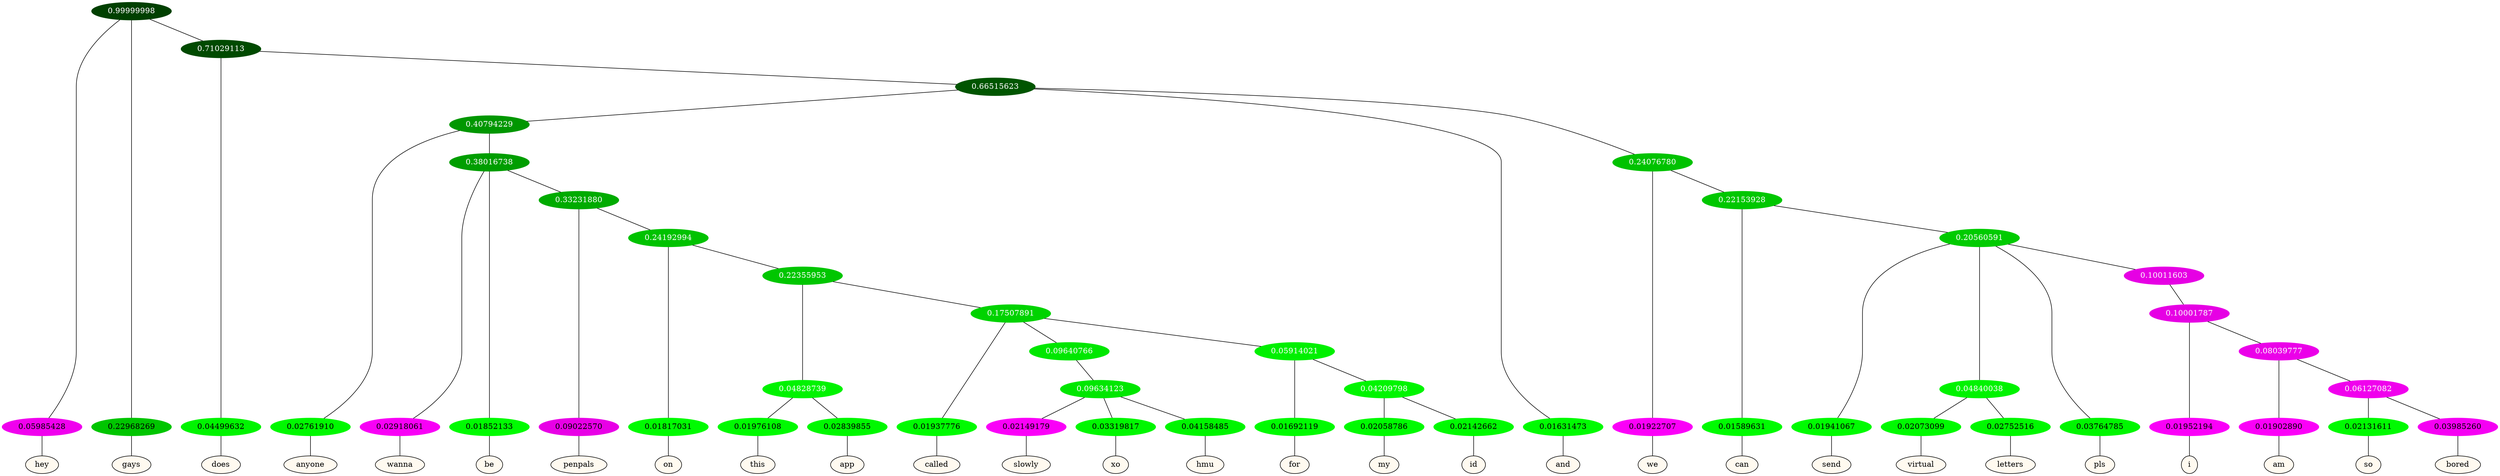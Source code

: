 graph {
	node [format=png height=0.15 nodesep=0.001 ordering=out overlap=prism overlap_scaling=0.01 ranksep=0.001 ratio=0.2 style=filled width=0.15]
	{
		rank=same
		a_w_1 [label=hey color=black fillcolor=floralwhite style="filled,solid"]
		a_w_2 [label=gays color=black fillcolor=floralwhite style="filled,solid"]
		a_w_4 [label=does color=black fillcolor=floralwhite style="filled,solid"]
		a_w_9 [label=anyone color=black fillcolor=floralwhite style="filled,solid"]
		a_w_13 [label=wanna color=black fillcolor=floralwhite style="filled,solid"]
		a_w_14 [label=be color=black fillcolor=floralwhite style="filled,solid"]
		a_w_18 [label=penpals color=black fillcolor=floralwhite style="filled,solid"]
		a_w_24 [label=on color=black fillcolor=floralwhite style="filled,solid"]
		a_w_33 [label=this color=black fillcolor=floralwhite style="filled,solid"]
		a_w_34 [label=app color=black fillcolor=floralwhite style="filled,solid"]
		a_w_35 [label=called color=black fillcolor=floralwhite style="filled,solid"]
		a_w_45 [label=slowly color=black fillcolor=floralwhite style="filled,solid"]
		a_w_46 [label=xo color=black fillcolor=floralwhite style="filled,solid"]
		a_w_47 [label=hmu color=black fillcolor=floralwhite style="filled,solid"]
		a_w_41 [label=for color=black fillcolor=floralwhite style="filled,solid"]
		a_w_48 [label=my color=black fillcolor=floralwhite style="filled,solid"]
		a_w_49 [label=id color=black fillcolor=floralwhite style="filled,solid"]
		a_w_7 [label=and color=black fillcolor=floralwhite style="filled,solid"]
		a_w_11 [label=we color=black fillcolor=floralwhite style="filled,solid"]
		a_w_16 [label=can color=black fillcolor=floralwhite style="filled,solid"]
		a_w_20 [label=send color=black fillcolor=floralwhite style="filled,solid"]
		a_w_26 [label=virtual color=black fillcolor=floralwhite style="filled,solid"]
		a_w_27 [label=letters color=black fillcolor=floralwhite style="filled,solid"]
		a_w_22 [label=pls color=black fillcolor=floralwhite style="filled,solid"]
		a_w_31 [label=i color=black fillcolor=floralwhite style="filled,solid"]
		a_w_38 [label=am color=black fillcolor=floralwhite style="filled,solid"]
		a_w_43 [label=so color=black fillcolor=floralwhite style="filled,solid"]
		a_w_44 [label=bored color=black fillcolor=floralwhite style="filled,solid"]
	}
	a_n_1 -- a_w_1
	a_n_2 -- a_w_2
	a_n_4 -- a_w_4
	a_n_9 -- a_w_9
	a_n_13 -- a_w_13
	a_n_14 -- a_w_14
	a_n_18 -- a_w_18
	a_n_24 -- a_w_24
	a_n_33 -- a_w_33
	a_n_34 -- a_w_34
	a_n_35 -- a_w_35
	a_n_45 -- a_w_45
	a_n_46 -- a_w_46
	a_n_47 -- a_w_47
	a_n_41 -- a_w_41
	a_n_48 -- a_w_48
	a_n_49 -- a_w_49
	a_n_7 -- a_w_7
	a_n_11 -- a_w_11
	a_n_16 -- a_w_16
	a_n_20 -- a_w_20
	a_n_26 -- a_w_26
	a_n_27 -- a_w_27
	a_n_22 -- a_w_22
	a_n_31 -- a_w_31
	a_n_38 -- a_w_38
	a_n_43 -- a_w_43
	a_n_44 -- a_w_44
	{
		rank=same
		a_n_1 [label=0.05985428 color="0.835 1.000 0.940" fontcolor=black]
		a_n_2 [label=0.22968269 color="0.334 1.000 0.770" fontcolor=black]
		a_n_4 [label=0.04499632 color="0.334 1.000 0.955" fontcolor=black]
		a_n_9 [label=0.02761910 color="0.334 1.000 0.972" fontcolor=black]
		a_n_13 [label=0.02918061 color="0.835 1.000 0.971" fontcolor=black]
		a_n_14 [label=0.01852133 color="0.334 1.000 0.981" fontcolor=black]
		a_n_18 [label=0.09022570 color="0.835 1.000 0.910" fontcolor=black]
		a_n_24 [label=0.01817031 color="0.334 1.000 0.982" fontcolor=black]
		a_n_33 [label=0.01976108 color="0.334 1.000 0.980" fontcolor=black]
		a_n_34 [label=0.02839855 color="0.334 1.000 0.972" fontcolor=black]
		a_n_35 [label=0.01937776 color="0.334 1.000 0.981" fontcolor=black]
		a_n_45 [label=0.02149179 color="0.835 1.000 0.979" fontcolor=black]
		a_n_46 [label=0.03319817 color="0.334 1.000 0.967" fontcolor=black]
		a_n_47 [label=0.04158485 color="0.334 1.000 0.958" fontcolor=black]
		a_n_41 [label=0.01692119 color="0.334 1.000 0.983" fontcolor=black]
		a_n_48 [label=0.02058786 color="0.334 1.000 0.979" fontcolor=black]
		a_n_49 [label=0.02142662 color="0.334 1.000 0.979" fontcolor=black]
		a_n_7 [label=0.01631473 color="0.334 1.000 0.984" fontcolor=black]
		a_n_11 [label=0.01922707 color="0.835 1.000 0.981" fontcolor=black]
		a_n_16 [label=0.01589631 color="0.334 1.000 0.984" fontcolor=black]
		a_n_20 [label=0.01941067 color="0.334 1.000 0.981" fontcolor=black]
		a_n_26 [label=0.02073099 color="0.334 1.000 0.979" fontcolor=black]
		a_n_27 [label=0.02752516 color="0.334 1.000 0.972" fontcolor=black]
		a_n_22 [label=0.03764785 color="0.334 1.000 0.962" fontcolor=black]
		a_n_31 [label=0.01952194 color="0.835 1.000 0.980" fontcolor=black]
		a_n_38 [label=0.01902890 color="0.835 1.000 0.981" fontcolor=black]
		a_n_43 [label=0.02131611 color="0.334 1.000 0.979" fontcolor=black]
		a_n_44 [label=0.03985260 color="0.835 1.000 0.960" fontcolor=black]
	}
	a_n_0 [label=0.99999998 color="0.334 1.000 0.250" fontcolor=grey99]
	a_n_0 -- a_n_1
	a_n_0 -- a_n_2
	a_n_3 [label=0.71029113 color="0.334 1.000 0.290" fontcolor=grey99]
	a_n_0 -- a_n_3
	a_n_3 -- a_n_4
	a_n_5 [label=0.66515623 color="0.334 1.000 0.335" fontcolor=grey99]
	a_n_3 -- a_n_5
	a_n_6 [label=0.40794229 color="0.334 1.000 0.592" fontcolor=grey99]
	a_n_5 -- a_n_6
	a_n_5 -- a_n_7
	a_n_8 [label=0.24076780 color="0.334 1.000 0.759" fontcolor=grey99]
	a_n_5 -- a_n_8
	a_n_6 -- a_n_9
	a_n_10 [label=0.38016738 color="0.334 1.000 0.620" fontcolor=grey99]
	a_n_6 -- a_n_10
	a_n_8 -- a_n_11
	a_n_12 [label=0.22153928 color="0.334 1.000 0.778" fontcolor=grey99]
	a_n_8 -- a_n_12
	a_n_10 -- a_n_13
	a_n_10 -- a_n_14
	a_n_15 [label=0.33231880 color="0.334 1.000 0.668" fontcolor=grey99]
	a_n_10 -- a_n_15
	a_n_12 -- a_n_16
	a_n_17 [label=0.20560591 color="0.334 1.000 0.794" fontcolor=grey99]
	a_n_12 -- a_n_17
	a_n_15 -- a_n_18
	a_n_19 [label=0.24192994 color="0.334 1.000 0.758" fontcolor=grey99]
	a_n_15 -- a_n_19
	a_n_17 -- a_n_20
	a_n_21 [label=0.04840038 color="0.334 1.000 0.952" fontcolor=grey99]
	a_n_17 -- a_n_21
	a_n_17 -- a_n_22
	a_n_23 [label=0.10011603 color="0.835 1.000 0.900" fontcolor=grey99]
	a_n_17 -- a_n_23
	a_n_19 -- a_n_24
	a_n_25 [label=0.22355953 color="0.334 1.000 0.776" fontcolor=grey99]
	a_n_19 -- a_n_25
	a_n_21 -- a_n_26
	a_n_21 -- a_n_27
	a_n_28 [label=0.10001787 color="0.835 1.000 0.900" fontcolor=grey99]
	a_n_23 -- a_n_28
	a_n_29 [label=0.04828739 color="0.334 1.000 0.952" fontcolor=grey99]
	a_n_25 -- a_n_29
	a_n_30 [label=0.17507891 color="0.334 1.000 0.825" fontcolor=grey99]
	a_n_25 -- a_n_30
	a_n_28 -- a_n_31
	a_n_32 [label=0.08039777 color="0.835 1.000 0.920" fontcolor=grey99]
	a_n_28 -- a_n_32
	a_n_29 -- a_n_33
	a_n_29 -- a_n_34
	a_n_30 -- a_n_35
	a_n_36 [label=0.09640766 color="0.334 1.000 0.904" fontcolor=grey99]
	a_n_30 -- a_n_36
	a_n_37 [label=0.05914021 color="0.334 1.000 0.941" fontcolor=grey99]
	a_n_30 -- a_n_37
	a_n_32 -- a_n_38
	a_n_39 [label=0.06127082 color="0.835 1.000 0.939" fontcolor=grey99]
	a_n_32 -- a_n_39
	a_n_40 [label=0.09634123 color="0.334 1.000 0.904" fontcolor=grey99]
	a_n_36 -- a_n_40
	a_n_37 -- a_n_41
	a_n_42 [label=0.04209798 color="0.334 1.000 0.958" fontcolor=grey99]
	a_n_37 -- a_n_42
	a_n_39 -- a_n_43
	a_n_39 -- a_n_44
	a_n_40 -- a_n_45
	a_n_40 -- a_n_46
	a_n_40 -- a_n_47
	a_n_42 -- a_n_48
	a_n_42 -- a_n_49
}
